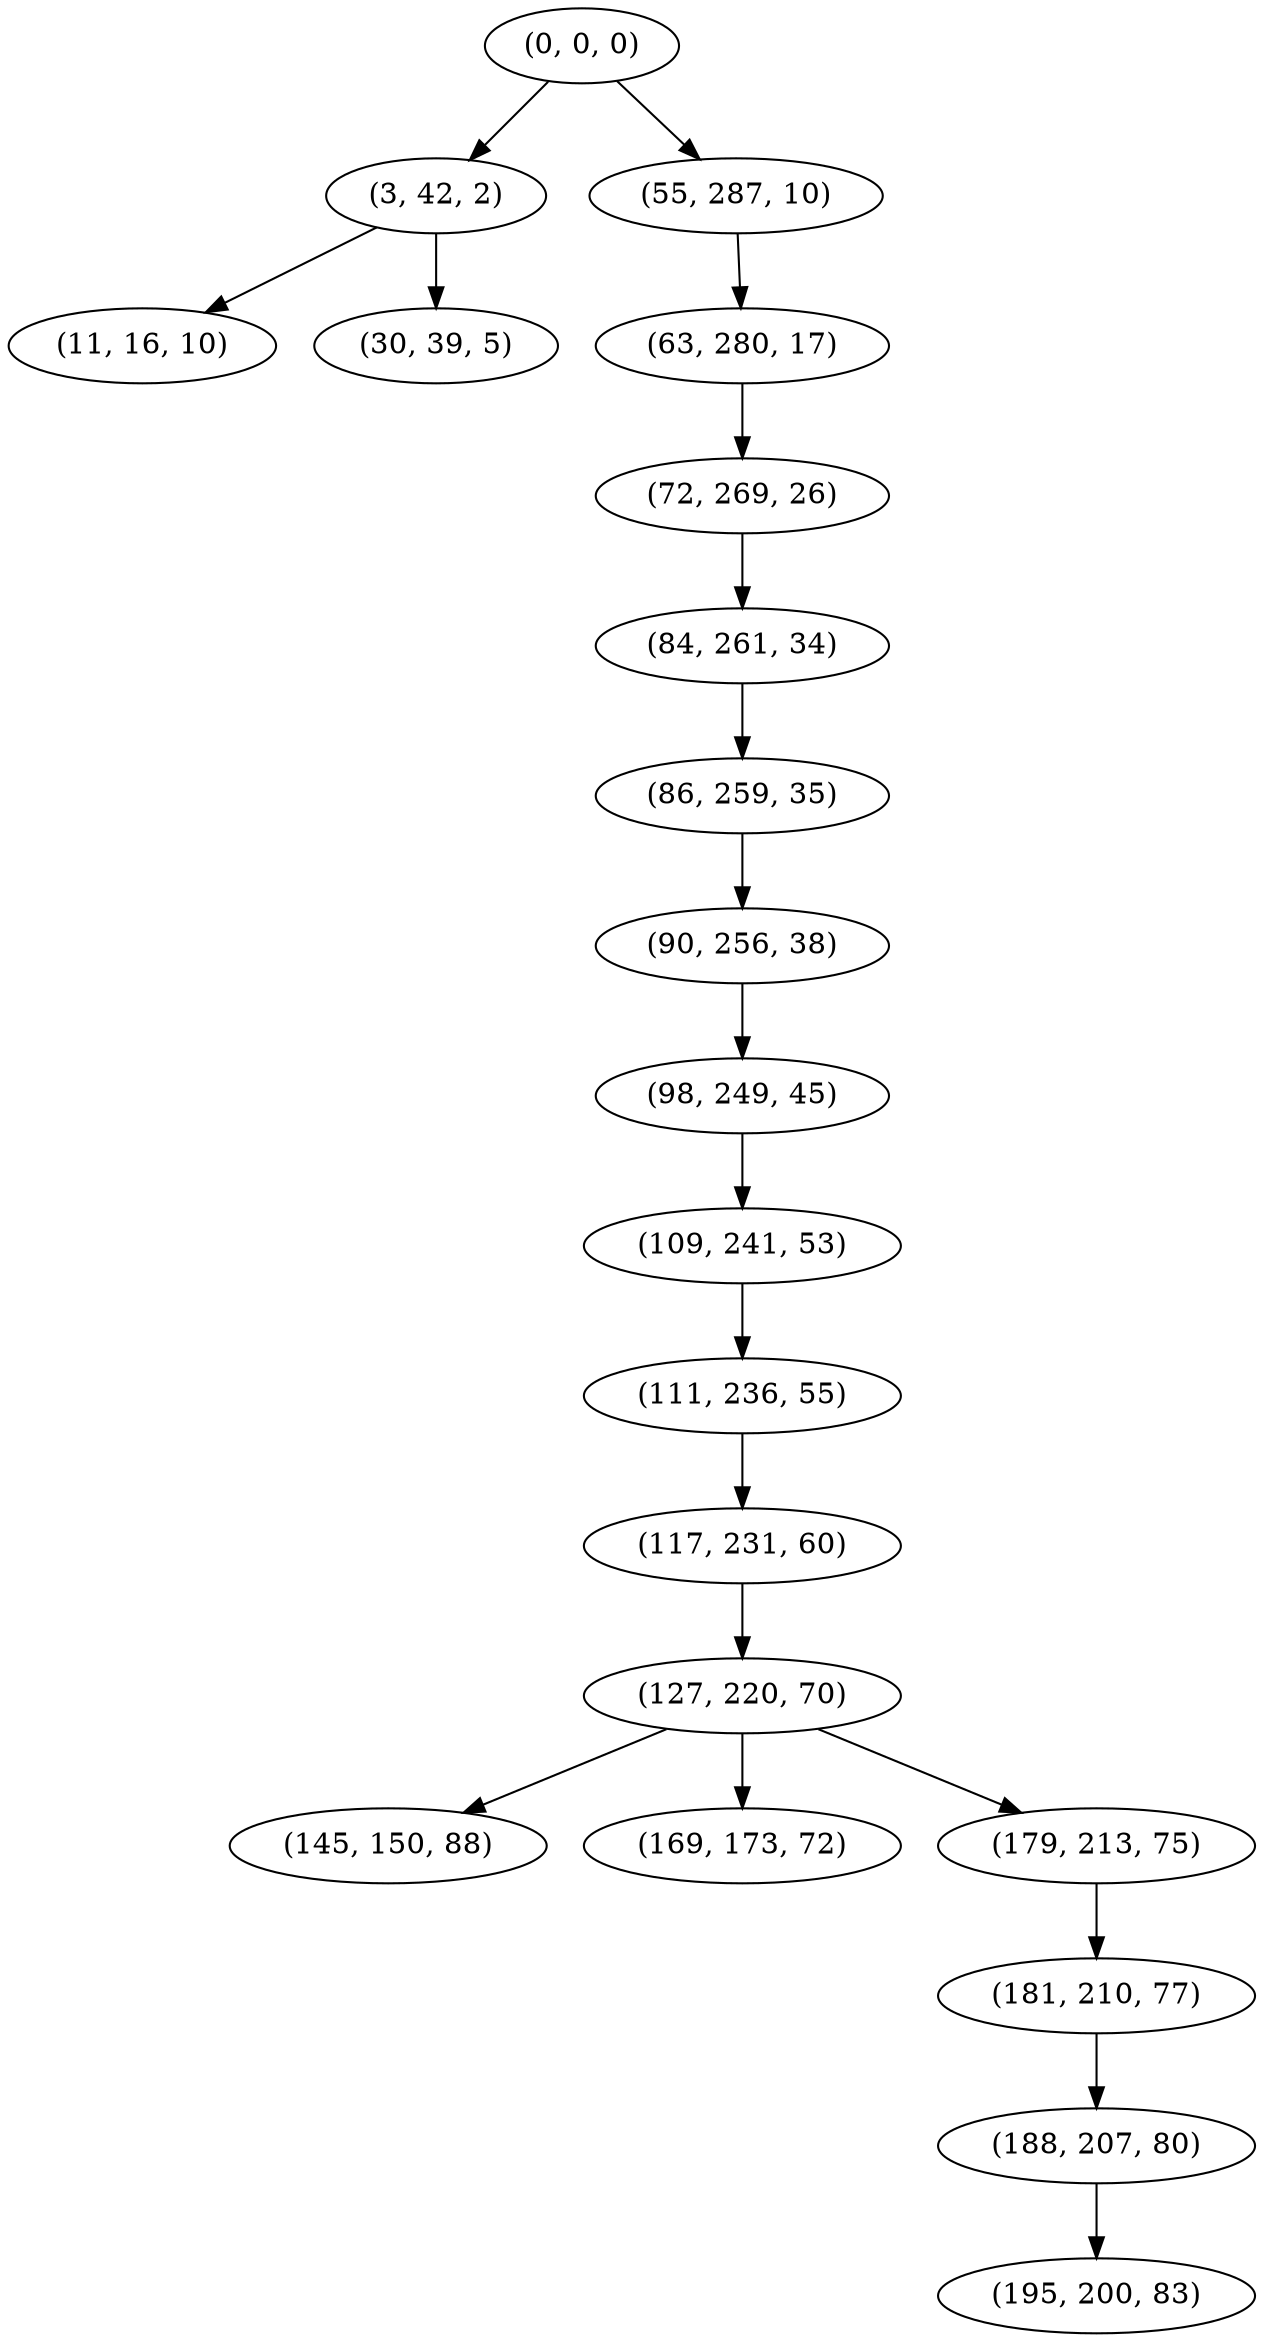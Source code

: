 digraph tree {
    "(0, 0, 0)";
    "(3, 42, 2)";
    "(11, 16, 10)";
    "(30, 39, 5)";
    "(55, 287, 10)";
    "(63, 280, 17)";
    "(72, 269, 26)";
    "(84, 261, 34)";
    "(86, 259, 35)";
    "(90, 256, 38)";
    "(98, 249, 45)";
    "(109, 241, 53)";
    "(111, 236, 55)";
    "(117, 231, 60)";
    "(127, 220, 70)";
    "(145, 150, 88)";
    "(169, 173, 72)";
    "(179, 213, 75)";
    "(181, 210, 77)";
    "(188, 207, 80)";
    "(195, 200, 83)";
    "(0, 0, 0)" -> "(3, 42, 2)";
    "(0, 0, 0)" -> "(55, 287, 10)";
    "(3, 42, 2)" -> "(11, 16, 10)";
    "(3, 42, 2)" -> "(30, 39, 5)";
    "(55, 287, 10)" -> "(63, 280, 17)";
    "(63, 280, 17)" -> "(72, 269, 26)";
    "(72, 269, 26)" -> "(84, 261, 34)";
    "(84, 261, 34)" -> "(86, 259, 35)";
    "(86, 259, 35)" -> "(90, 256, 38)";
    "(90, 256, 38)" -> "(98, 249, 45)";
    "(98, 249, 45)" -> "(109, 241, 53)";
    "(109, 241, 53)" -> "(111, 236, 55)";
    "(111, 236, 55)" -> "(117, 231, 60)";
    "(117, 231, 60)" -> "(127, 220, 70)";
    "(127, 220, 70)" -> "(145, 150, 88)";
    "(127, 220, 70)" -> "(169, 173, 72)";
    "(127, 220, 70)" -> "(179, 213, 75)";
    "(179, 213, 75)" -> "(181, 210, 77)";
    "(181, 210, 77)" -> "(188, 207, 80)";
    "(188, 207, 80)" -> "(195, 200, 83)";
}
